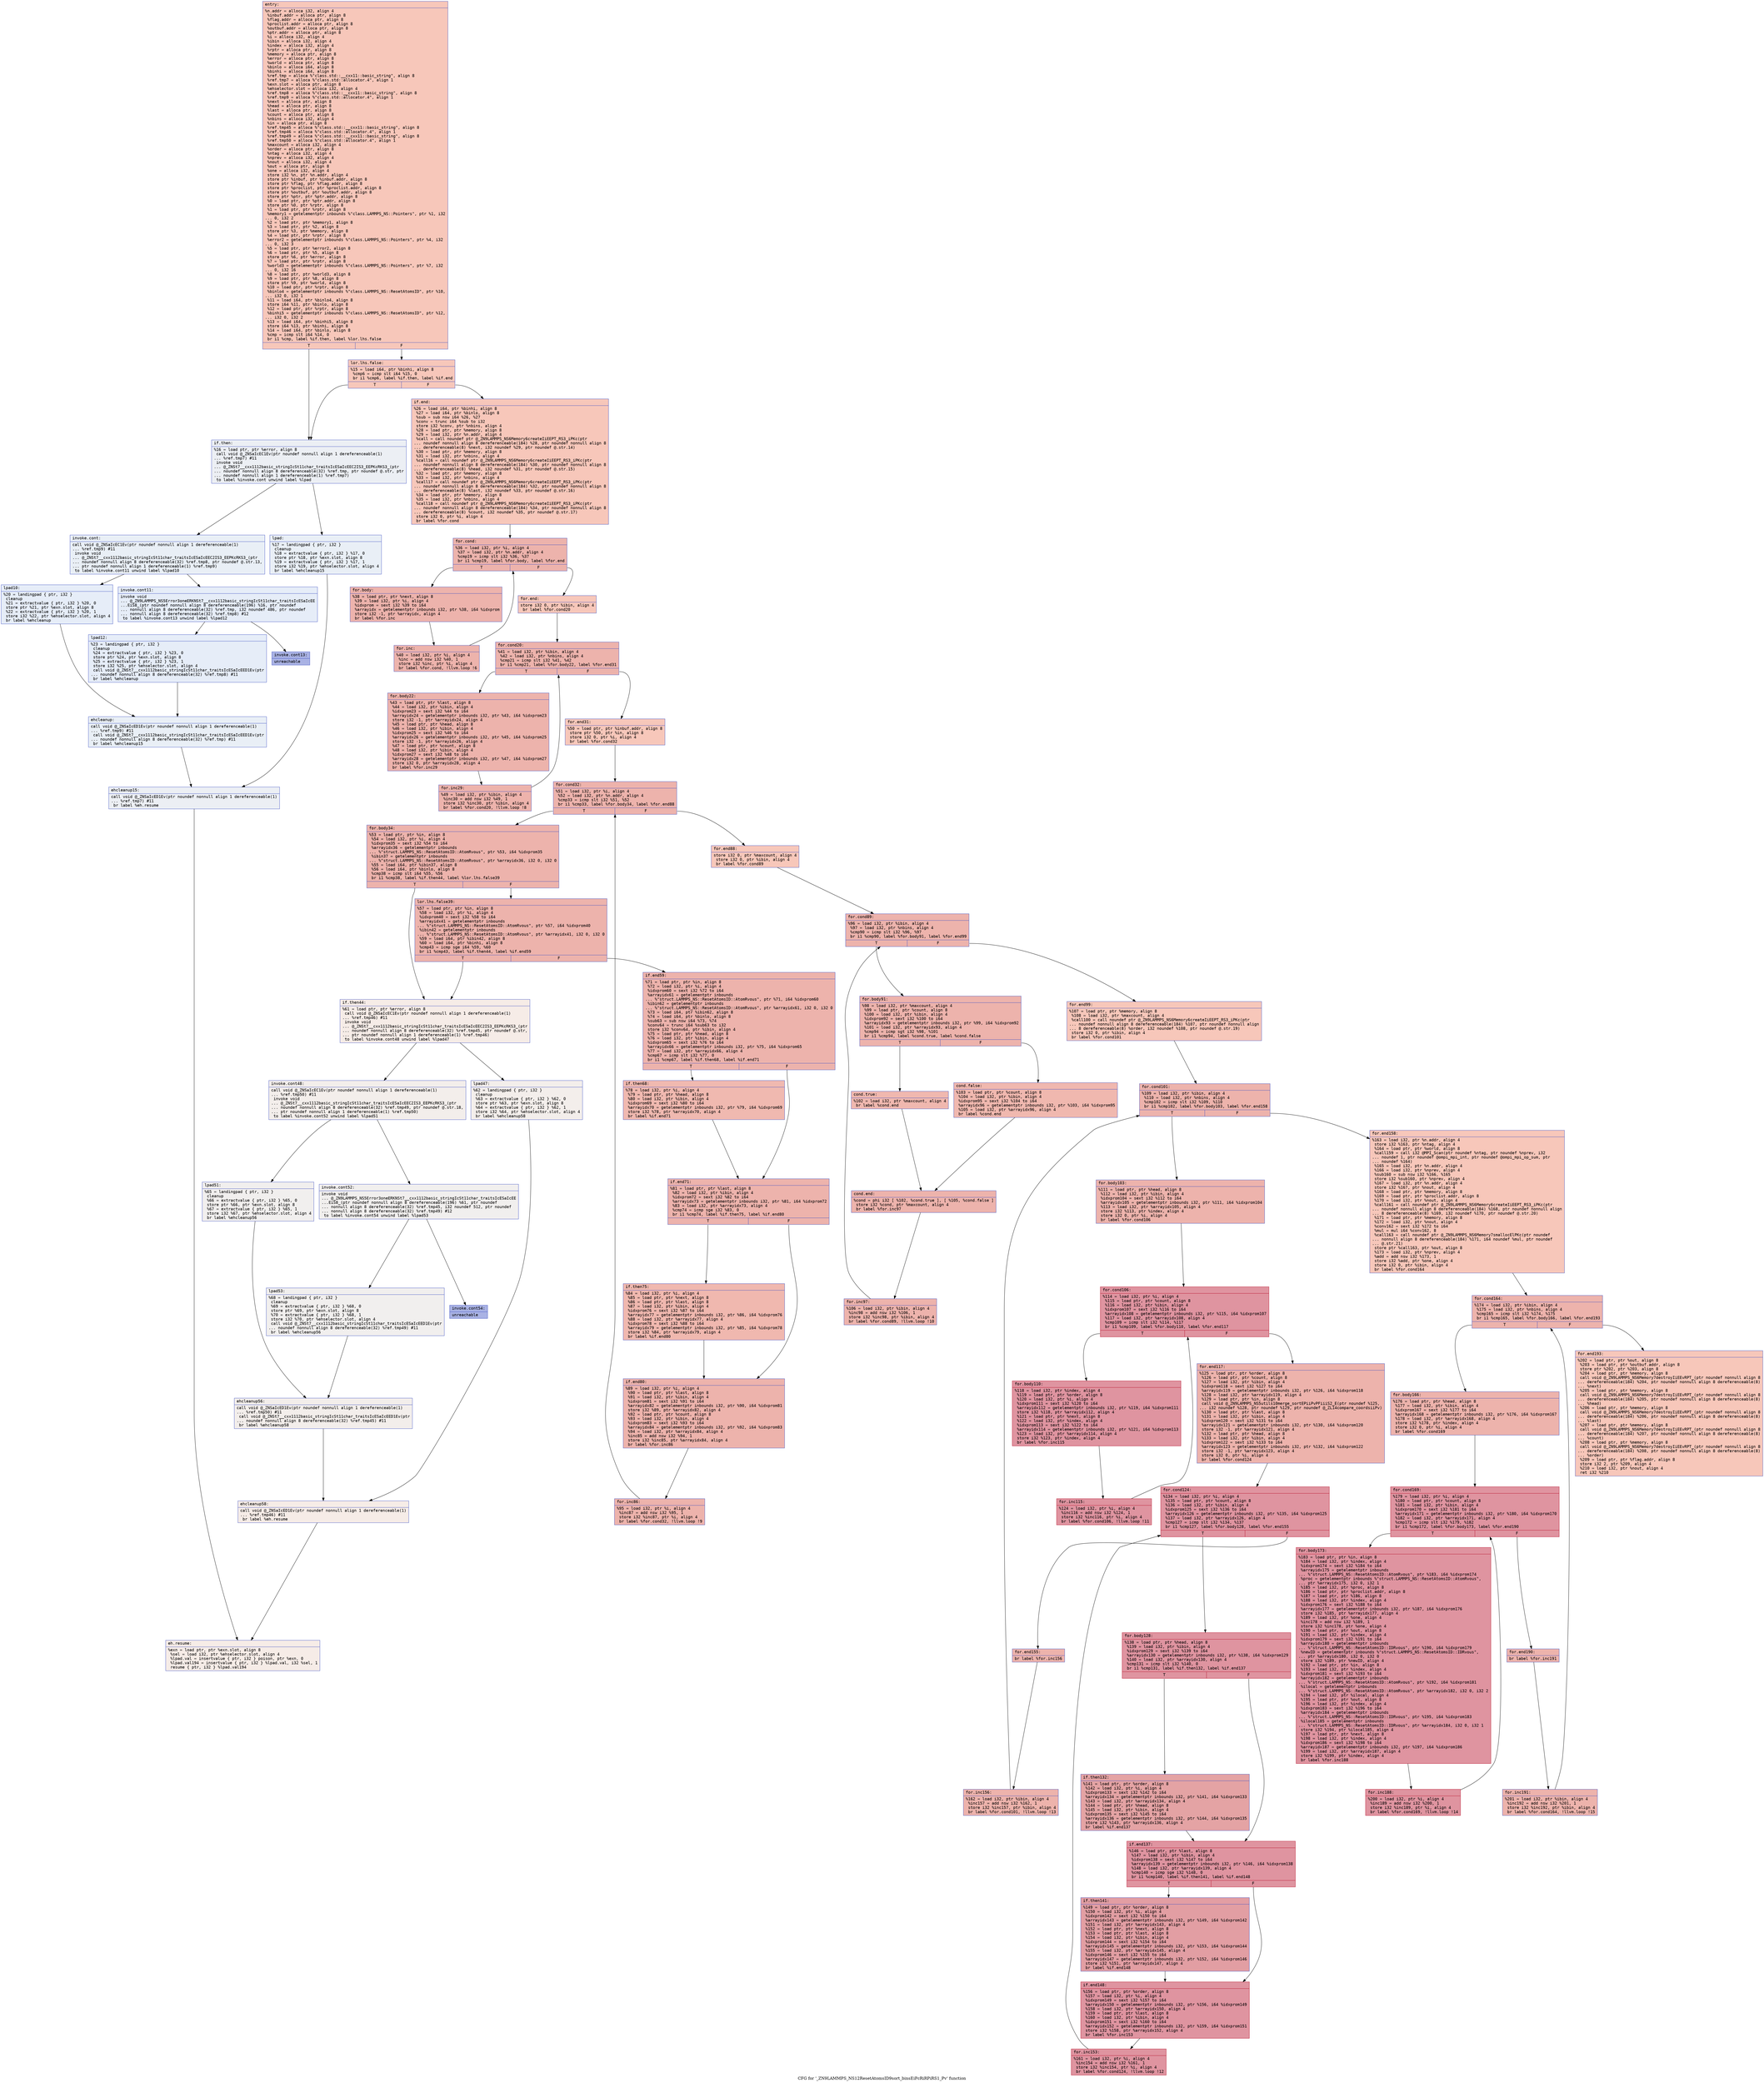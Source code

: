 digraph "CFG for '_ZN9LAMMPS_NS12ResetAtomsID9sort_binsEiPcRiRPiRS1_Pv' function" {
	label="CFG for '_ZN9LAMMPS_NS12ResetAtomsID9sort_binsEiPcRiRPiRS1_Pv' function";

	Node0x55bab6475a60 [shape=record,color="#3d50c3ff", style=filled, fillcolor="#ec7f6370" fontname="Courier",label="{entry:\l|  %n.addr = alloca i32, align 4\l  %inbuf.addr = alloca ptr, align 8\l  %flag.addr = alloca ptr, align 8\l  %proclist.addr = alloca ptr, align 8\l  %outbuf.addr = alloca ptr, align 8\l  %ptr.addr = alloca ptr, align 8\l  %i = alloca i32, align 4\l  %ibin = alloca i32, align 4\l  %index = alloca i32, align 4\l  %rptr = alloca ptr, align 8\l  %memory = alloca ptr, align 8\l  %error = alloca ptr, align 8\l  %world = alloca ptr, align 8\l  %binlo = alloca i64, align 8\l  %binhi = alloca i64, align 8\l  %ref.tmp = alloca %\"class.std::__cxx11::basic_string\", align 8\l  %ref.tmp7 = alloca %\"class.std::allocator.4\", align 1\l  %exn.slot = alloca ptr, align 8\l  %ehselector.slot = alloca i32, align 4\l  %ref.tmp8 = alloca %\"class.std::__cxx11::basic_string\", align 8\l  %ref.tmp9 = alloca %\"class.std::allocator.4\", align 1\l  %next = alloca ptr, align 8\l  %head = alloca ptr, align 8\l  %last = alloca ptr, align 8\l  %count = alloca ptr, align 8\l  %nbins = alloca i32, align 4\l  %in = alloca ptr, align 8\l  %ref.tmp45 = alloca %\"class.std::__cxx11::basic_string\", align 8\l  %ref.tmp46 = alloca %\"class.std::allocator.4\", align 1\l  %ref.tmp49 = alloca %\"class.std::__cxx11::basic_string\", align 8\l  %ref.tmp50 = alloca %\"class.std::allocator.4\", align 1\l  %maxcount = alloca i32, align 4\l  %order = alloca ptr, align 8\l  %ntag = alloca i32, align 4\l  %nprev = alloca i32, align 4\l  %nout = alloca i32, align 4\l  %out = alloca ptr, align 8\l  %one = alloca i32, align 4\l  store i32 %n, ptr %n.addr, align 4\l  store ptr %inbuf, ptr %inbuf.addr, align 8\l  store ptr %flag, ptr %flag.addr, align 8\l  store ptr %proclist, ptr %proclist.addr, align 8\l  store ptr %outbuf, ptr %outbuf.addr, align 8\l  store ptr %ptr, ptr %ptr.addr, align 8\l  %0 = load ptr, ptr %ptr.addr, align 8\l  store ptr %0, ptr %rptr, align 8\l  %1 = load ptr, ptr %rptr, align 8\l  %memory1 = getelementptr inbounds %\"class.LAMMPS_NS::Pointers\", ptr %1, i32\l... 0, i32 2\l  %2 = load ptr, ptr %memory1, align 8\l  %3 = load ptr, ptr %2, align 8\l  store ptr %3, ptr %memory, align 8\l  %4 = load ptr, ptr %rptr, align 8\l  %error2 = getelementptr inbounds %\"class.LAMMPS_NS::Pointers\", ptr %4, i32\l... 0, i32 3\l  %5 = load ptr, ptr %error2, align 8\l  %6 = load ptr, ptr %5, align 8\l  store ptr %6, ptr %error, align 8\l  %7 = load ptr, ptr %rptr, align 8\l  %world3 = getelementptr inbounds %\"class.LAMMPS_NS::Pointers\", ptr %7, i32\l... 0, i32 16\l  %8 = load ptr, ptr %world3, align 8\l  %9 = load ptr, ptr %8, align 8\l  store ptr %9, ptr %world, align 8\l  %10 = load ptr, ptr %rptr, align 8\l  %binlo4 = getelementptr inbounds %\"class.LAMMPS_NS::ResetAtomsID\", ptr %10,\l... i32 0, i32 1\l  %11 = load i64, ptr %binlo4, align 8\l  store i64 %11, ptr %binlo, align 8\l  %12 = load ptr, ptr %rptr, align 8\l  %binhi5 = getelementptr inbounds %\"class.LAMMPS_NS::ResetAtomsID\", ptr %12,\l... i32 0, i32 2\l  %13 = load i64, ptr %binhi5, align 8\l  store i64 %13, ptr %binhi, align 8\l  %14 = load i64, ptr %binlo, align 8\l  %cmp = icmp slt i64 %14, 0\l  br i1 %cmp, label %if.then, label %lor.lhs.false\l|{<s0>T|<s1>F}}"];
	Node0x55bab6475a60:s0 -> Node0x55bab6453680[tooltip="entry -> if.then\nProbability 0.00%" ];
	Node0x55bab6475a60:s1 -> Node0x55bab6479250[tooltip="entry -> lor.lhs.false\nProbability 100.00%" ];
	Node0x55bab6479250 [shape=record,color="#3d50c3ff", style=filled, fillcolor="#ec7f6370" fontname="Courier",label="{lor.lhs.false:\l|  %15 = load i64, ptr %binhi, align 8\l  %cmp6 = icmp slt i64 %15, 0\l  br i1 %cmp6, label %if.then, label %if.end\l|{<s0>T|<s1>F}}"];
	Node0x55bab6479250:s0 -> Node0x55bab6453680[tooltip="lor.lhs.false -> if.then\nProbability 0.00%" ];
	Node0x55bab6479250:s1 -> Node0x55bab6479480[tooltip="lor.lhs.false -> if.end\nProbability 100.00%" ];
	Node0x55bab6453680 [shape=record,color="#3d50c3ff", style=filled, fillcolor="#d4dbe670" fontname="Courier",label="{if.then:\l|  %16 = load ptr, ptr %error, align 8\l  call void @_ZNSaIcEC1Ev(ptr noundef nonnull align 1 dereferenceable(1)\l... %ref.tmp7) #11\l  invoke void\l... @_ZNSt7__cxx1112basic_stringIcSt11char_traitsIcESaIcEEC2IS3_EEPKcRKS3_(ptr\l... noundef nonnull align 8 dereferenceable(32) %ref.tmp, ptr noundef @.str, ptr\l... noundef nonnull align 1 dereferenceable(1) %ref.tmp7)\l          to label %invoke.cont unwind label %lpad\l}"];
	Node0x55bab6453680 -> Node0x55bab64797a0[tooltip="if.then -> invoke.cont\nProbability 50.00%" ];
	Node0x55bab6453680 -> Node0x55bab6479820[tooltip="if.then -> lpad\nProbability 50.00%" ];
	Node0x55bab64797a0 [shape=record,color="#3d50c3ff", style=filled, fillcolor="#cedaeb70" fontname="Courier",label="{invoke.cont:\l|  call void @_ZNSaIcEC1Ev(ptr noundef nonnull align 1 dereferenceable(1)\l... %ref.tmp9) #11\l  invoke void\l... @_ZNSt7__cxx1112basic_stringIcSt11char_traitsIcESaIcEEC2IS3_EEPKcRKS3_(ptr\l... noundef nonnull align 8 dereferenceable(32) %ref.tmp8, ptr noundef @.str.13,\l... ptr noundef nonnull align 1 dereferenceable(1) %ref.tmp9)\l          to label %invoke.cont11 unwind label %lpad10\l}"];
	Node0x55bab64797a0 -> Node0x55bab6479b40[tooltip="invoke.cont -> invoke.cont11\nProbability 50.00%" ];
	Node0x55bab64797a0 -> Node0x55bab6479b90[tooltip="invoke.cont -> lpad10\nProbability 50.00%" ];
	Node0x55bab6479b40 [shape=record,color="#3d50c3ff", style=filled, fillcolor="#c7d7f070" fontname="Courier",label="{invoke.cont11:\l|  invoke void\l... @_ZN9LAMMPS_NS5Error3oneERKNSt7__cxx1112basic_stringIcSt11char_traitsIcESaIcEE\l...EiS8_(ptr noundef nonnull align 8 dereferenceable(196) %16, ptr noundef\l... nonnull align 8 dereferenceable(32) %ref.tmp, i32 noundef 486, ptr noundef\l... nonnull align 8 dereferenceable(32) %ref.tmp8) #12\l          to label %invoke.cont13 unwind label %lpad12\l}"];
	Node0x55bab6479b40 -> Node0x55bab6479af0[tooltip="invoke.cont11 -> invoke.cont13\nProbability 0.00%" ];
	Node0x55bab6479b40 -> Node0x55bab6479df0[tooltip="invoke.cont11 -> lpad12\nProbability 100.00%" ];
	Node0x55bab6479af0 [shape=record,color="#3d50c3ff", style=filled, fillcolor="#3d50c370" fontname="Courier",label="{invoke.cont13:\l|  unreachable\l}"];
	Node0x55bab6479820 [shape=record,color="#3d50c3ff", style=filled, fillcolor="#cedaeb70" fontname="Courier",label="{lpad:\l|  %17 = landingpad \{ ptr, i32 \}\l          cleanup\l  %18 = extractvalue \{ ptr, i32 \} %17, 0\l  store ptr %18, ptr %exn.slot, align 8\l  %19 = extractvalue \{ ptr, i32 \} %17, 1\l  store i32 %19, ptr %ehselector.slot, align 4\l  br label %ehcleanup15\l}"];
	Node0x55bab6479820 -> Node0x55bab647a3d0[tooltip="lpad -> ehcleanup15\nProbability 100.00%" ];
	Node0x55bab6479b90 [shape=record,color="#3d50c3ff", style=filled, fillcolor="#c7d7f070" fontname="Courier",label="{lpad10:\l|  %20 = landingpad \{ ptr, i32 \}\l          cleanup\l  %21 = extractvalue \{ ptr, i32 \} %20, 0\l  store ptr %21, ptr %exn.slot, align 8\l  %22 = extractvalue \{ ptr, i32 \} %20, 1\l  store i32 %22, ptr %ehselector.slot, align 4\l  br label %ehcleanup\l}"];
	Node0x55bab6479b90 -> Node0x55bab647a720[tooltip="lpad10 -> ehcleanup\nProbability 100.00%" ];
	Node0x55bab6479df0 [shape=record,color="#3d50c3ff", style=filled, fillcolor="#c7d7f070" fontname="Courier",label="{lpad12:\l|  %23 = landingpad \{ ptr, i32 \}\l          cleanup\l  %24 = extractvalue \{ ptr, i32 \} %23, 0\l  store ptr %24, ptr %exn.slot, align 8\l  %25 = extractvalue \{ ptr, i32 \} %23, 1\l  store i32 %25, ptr %ehselector.slot, align 4\l  call void @_ZNSt7__cxx1112basic_stringIcSt11char_traitsIcESaIcEED1Ev(ptr\l... noundef nonnull align 8 dereferenceable(32) %ref.tmp8) #11\l  br label %ehcleanup\l}"];
	Node0x55bab6479df0 -> Node0x55bab647a720[tooltip="lpad12 -> ehcleanup\nProbability 100.00%" ];
	Node0x55bab647a720 [shape=record,color="#3d50c3ff", style=filled, fillcolor="#cedaeb70" fontname="Courier",label="{ehcleanup:\l|  call void @_ZNSaIcED1Ev(ptr noundef nonnull align 1 dereferenceable(1)\l... %ref.tmp9) #11\l  call void @_ZNSt7__cxx1112basic_stringIcSt11char_traitsIcESaIcEED1Ev(ptr\l... noundef nonnull align 8 dereferenceable(32) %ref.tmp) #11\l  br label %ehcleanup15\l}"];
	Node0x55bab647a720 -> Node0x55bab647a3d0[tooltip="ehcleanup -> ehcleanup15\nProbability 100.00%" ];
	Node0x55bab647a3d0 [shape=record,color="#3d50c3ff", style=filled, fillcolor="#d4dbe670" fontname="Courier",label="{ehcleanup15:\l|  call void @_ZNSaIcED1Ev(ptr noundef nonnull align 1 dereferenceable(1)\l... %ref.tmp7) #11\l  br label %eh.resume\l}"];
	Node0x55bab647a3d0 -> Node0x55bab647afd0[tooltip="ehcleanup15 -> eh.resume\nProbability 100.00%" ];
	Node0x55bab6479480 [shape=record,color="#3d50c3ff", style=filled, fillcolor="#ec7f6370" fontname="Courier",label="{if.end:\l|  %26 = load i64, ptr %binhi, align 8\l  %27 = load i64, ptr %binlo, align 8\l  %sub = sub nsw i64 %26, %27\l  %conv = trunc i64 %sub to i32\l  store i32 %conv, ptr %nbins, align 4\l  %28 = load ptr, ptr %memory, align 8\l  %29 = load i32, ptr %n.addr, align 4\l  %call = call noundef ptr @_ZN9LAMMPS_NS6Memory6createIiEEPT_RS3_iPKc(ptr\l... noundef nonnull align 8 dereferenceable(184) %28, ptr noundef nonnull align 8\l... dereferenceable(8) %next, i32 noundef %29, ptr noundef @.str.14)\l  %30 = load ptr, ptr %memory, align 8\l  %31 = load i32, ptr %nbins, align 4\l  %call16 = call noundef ptr @_ZN9LAMMPS_NS6Memory6createIiEEPT_RS3_iPKc(ptr\l... noundef nonnull align 8 dereferenceable(184) %30, ptr noundef nonnull align 8\l... dereferenceable(8) %head, i32 noundef %31, ptr noundef @.str.15)\l  %32 = load ptr, ptr %memory, align 8\l  %33 = load i32, ptr %nbins, align 4\l  %call17 = call noundef ptr @_ZN9LAMMPS_NS6Memory6createIiEEPT_RS3_iPKc(ptr\l... noundef nonnull align 8 dereferenceable(184) %32, ptr noundef nonnull align 8\l... dereferenceable(8) %last, i32 noundef %33, ptr noundef @.str.16)\l  %34 = load ptr, ptr %memory, align 8\l  %35 = load i32, ptr %nbins, align 4\l  %call18 = call noundef ptr @_ZN9LAMMPS_NS6Memory6createIiEEPT_RS3_iPKc(ptr\l... noundef nonnull align 8 dereferenceable(184) %34, ptr noundef nonnull align 8\l... dereferenceable(8) %count, i32 noundef %35, ptr noundef @.str.17)\l  store i32 0, ptr %i, align 4\l  br label %for.cond\l}"];
	Node0x55bab6479480 -> Node0x55bab647be00[tooltip="if.end -> for.cond\nProbability 100.00%" ];
	Node0x55bab647be00 [shape=record,color="#3d50c3ff", style=filled, fillcolor="#d6524470" fontname="Courier",label="{for.cond:\l|  %36 = load i32, ptr %i, align 4\l  %37 = load i32, ptr %n.addr, align 4\l  %cmp19 = icmp slt i32 %36, %37\l  br i1 %cmp19, label %for.body, label %for.end\l|{<s0>T|<s1>F}}"];
	Node0x55bab647be00:s0 -> Node0x55bab647c050[tooltip="for.cond -> for.body\nProbability 96.88%" ];
	Node0x55bab647be00:s1 -> Node0x55bab647c0d0[tooltip="for.cond -> for.end\nProbability 3.12%" ];
	Node0x55bab647c050 [shape=record,color="#3d50c3ff", style=filled, fillcolor="#d6524470" fontname="Courier",label="{for.body:\l|  %38 = load ptr, ptr %next, align 8\l  %39 = load i32, ptr %i, align 4\l  %idxprom = sext i32 %39 to i64\l  %arrayidx = getelementptr inbounds i32, ptr %38, i64 %idxprom\l  store i32 -1, ptr %arrayidx, align 4\l  br label %for.inc\l}"];
	Node0x55bab647c050 -> Node0x55bab647c520[tooltip="for.body -> for.inc\nProbability 100.00%" ];
	Node0x55bab647c520 [shape=record,color="#3d50c3ff", style=filled, fillcolor="#d6524470" fontname="Courier",label="{for.inc:\l|  %40 = load i32, ptr %i, align 4\l  %inc = add nsw i32 %40, 1\l  store i32 %inc, ptr %i, align 4\l  br label %for.cond, !llvm.loop !6\l}"];
	Node0x55bab647c520 -> Node0x55bab647be00[tooltip="for.inc -> for.cond\nProbability 100.00%" ];
	Node0x55bab647c0d0 [shape=record,color="#3d50c3ff", style=filled, fillcolor="#ec7f6370" fontname="Courier",label="{for.end:\l|  store i32 0, ptr %ibin, align 4\l  br label %for.cond20\l}"];
	Node0x55bab647c0d0 -> Node0x55bab647c9b0[tooltip="for.end -> for.cond20\nProbability 100.00%" ];
	Node0x55bab647c9b0 [shape=record,color="#3d50c3ff", style=filled, fillcolor="#d6524470" fontname="Courier",label="{for.cond20:\l|  %41 = load i32, ptr %ibin, align 4\l  %42 = load i32, ptr %nbins, align 4\l  %cmp21 = icmp slt i32 %41, %42\l  br i1 %cmp21, label %for.body22, label %for.end31\l|{<s0>T|<s1>F}}"];
	Node0x55bab647c9b0:s0 -> Node0x55bab647cc50[tooltip="for.cond20 -> for.body22\nProbability 96.88%" ];
	Node0x55bab647c9b0:s1 -> Node0x55bab647ccd0[tooltip="for.cond20 -> for.end31\nProbability 3.12%" ];
	Node0x55bab647cc50 [shape=record,color="#3d50c3ff", style=filled, fillcolor="#d6524470" fontname="Courier",label="{for.body22:\l|  %43 = load ptr, ptr %last, align 8\l  %44 = load i32, ptr %ibin, align 4\l  %idxprom23 = sext i32 %44 to i64\l  %arrayidx24 = getelementptr inbounds i32, ptr %43, i64 %idxprom23\l  store i32 -1, ptr %arrayidx24, align 4\l  %45 = load ptr, ptr %head, align 8\l  %46 = load i32, ptr %ibin, align 4\l  %idxprom25 = sext i32 %46 to i64\l  %arrayidx26 = getelementptr inbounds i32, ptr %45, i64 %idxprom25\l  store i32 -1, ptr %arrayidx26, align 4\l  %47 = load ptr, ptr %count, align 8\l  %48 = load i32, ptr %ibin, align 4\l  %idxprom27 = sext i32 %48 to i64\l  %arrayidx28 = getelementptr inbounds i32, ptr %47, i64 %idxprom27\l  store i32 0, ptr %arrayidx28, align 4\l  br label %for.inc29\l}"];
	Node0x55bab647cc50 -> Node0x55bab647df40[tooltip="for.body22 -> for.inc29\nProbability 100.00%" ];
	Node0x55bab647df40 [shape=record,color="#3d50c3ff", style=filled, fillcolor="#d6524470" fontname="Courier",label="{for.inc29:\l|  %49 = load i32, ptr %ibin, align 4\l  %inc30 = add nsw i32 %49, 1\l  store i32 %inc30, ptr %ibin, align 4\l  br label %for.cond20, !llvm.loop !8\l}"];
	Node0x55bab647df40 -> Node0x55bab647c9b0[tooltip="for.inc29 -> for.cond20\nProbability 100.00%" ];
	Node0x55bab647ccd0 [shape=record,color="#3d50c3ff", style=filled, fillcolor="#ec7f6370" fontname="Courier",label="{for.end31:\l|  %50 = load ptr, ptr %inbuf.addr, align 8\l  store ptr %50, ptr %in, align 8\l  store i32 0, ptr %i, align 4\l  br label %for.cond32\l}"];
	Node0x55bab647ccd0 -> Node0x55bab647e580[tooltip="for.end31 -> for.cond32\nProbability 100.00%" ];
	Node0x55bab647e580 [shape=record,color="#3d50c3ff", style=filled, fillcolor="#d6524470" fontname="Courier",label="{for.cond32:\l|  %51 = load i32, ptr %i, align 4\l  %52 = load i32, ptr %n.addr, align 4\l  %cmp33 = icmp slt i32 %51, %52\l  br i1 %cmp33, label %for.body34, label %for.end88\l|{<s0>T|<s1>F}}"];
	Node0x55bab647e580:s0 -> Node0x55bab647e820[tooltip="for.cond32 -> for.body34\nProbability 96.88%" ];
	Node0x55bab647e580:s1 -> Node0x55bab647e8a0[tooltip="for.cond32 -> for.end88\nProbability 3.12%" ];
	Node0x55bab647e820 [shape=record,color="#3d50c3ff", style=filled, fillcolor="#d6524470" fontname="Courier",label="{for.body34:\l|  %53 = load ptr, ptr %in, align 8\l  %54 = load i32, ptr %i, align 4\l  %idxprom35 = sext i32 %54 to i64\l  %arrayidx36 = getelementptr inbounds\l... %\"struct.LAMMPS_NS::ResetAtomsID::AtomRvous\", ptr %53, i64 %idxprom35\l  %ibin37 = getelementptr inbounds\l... %\"struct.LAMMPS_NS::ResetAtomsID::AtomRvous\", ptr %arrayidx36, i32 0, i32 0\l  %55 = load i64, ptr %ibin37, align 8\l  %56 = load i64, ptr %binlo, align 8\l  %cmp38 = icmp slt i64 %55, %56\l  br i1 %cmp38, label %if.then44, label %lor.lhs.false39\l|{<s0>T|<s1>F}}"];
	Node0x55bab647e820:s0 -> Node0x55bab6478cc0[tooltip="for.body34 -> if.then44\nProbability 0.00%" ];
	Node0x55bab647e820:s1 -> Node0x55bab6478d40[tooltip="for.body34 -> lor.lhs.false39\nProbability 100.00%" ];
	Node0x55bab6478d40 [shape=record,color="#3d50c3ff", style=filled, fillcolor="#d6524470" fontname="Courier",label="{lor.lhs.false39:\l|  %57 = load ptr, ptr %in, align 8\l  %58 = load i32, ptr %i, align 4\l  %idxprom40 = sext i32 %58 to i64\l  %arrayidx41 = getelementptr inbounds\l... %\"struct.LAMMPS_NS::ResetAtomsID::AtomRvous\", ptr %57, i64 %idxprom40\l  %ibin42 = getelementptr inbounds\l... %\"struct.LAMMPS_NS::ResetAtomsID::AtomRvous\", ptr %arrayidx41, i32 0, i32 0\l  %59 = load i64, ptr %ibin42, align 8\l  %60 = load i64, ptr %binhi, align 8\l  %cmp43 = icmp sge i64 %59, %60\l  br i1 %cmp43, label %if.then44, label %if.end59\l|{<s0>T|<s1>F}}"];
	Node0x55bab6478d40:s0 -> Node0x55bab6478cc0[tooltip="lor.lhs.false39 -> if.then44\nProbability 0.00%" ];
	Node0x55bab6478d40:s1 -> Node0x55bab643a620[tooltip="lor.lhs.false39 -> if.end59\nProbability 100.00%" ];
	Node0x55bab6478cc0 [shape=record,color="#3d50c3ff", style=filled, fillcolor="#ead5c970" fontname="Courier",label="{if.then44:\l|  %61 = load ptr, ptr %error, align 8\l  call void @_ZNSaIcEC1Ev(ptr noundef nonnull align 1 dereferenceable(1)\l... %ref.tmp46) #11\l  invoke void\l... @_ZNSt7__cxx1112basic_stringIcSt11char_traitsIcESaIcEEC2IS3_EEPKcRKS3_(ptr\l... noundef nonnull align 8 dereferenceable(32) %ref.tmp45, ptr noundef @.str,\l... ptr noundef nonnull align 1 dereferenceable(1) %ref.tmp46)\l          to label %invoke.cont48 unwind label %lpad47\l}"];
	Node0x55bab6478cc0 -> Node0x55bab643a950[tooltip="if.then44 -> invoke.cont48\nProbability 50.00%" ];
	Node0x55bab6478cc0 -> Node0x55bab643a9d0[tooltip="if.then44 -> lpad47\nProbability 50.00%" ];
	Node0x55bab643a950 [shape=record,color="#3d50c3ff", style=filled, fillcolor="#e5d8d170" fontname="Courier",label="{invoke.cont48:\l|  call void @_ZNSaIcEC1Ev(ptr noundef nonnull align 1 dereferenceable(1)\l... %ref.tmp50) #11\l  invoke void\l... @_ZNSt7__cxx1112basic_stringIcSt11char_traitsIcESaIcEEC2IS3_EEPKcRKS3_(ptr\l... noundef nonnull align 8 dereferenceable(32) %ref.tmp49, ptr noundef @.str.18,\l... ptr noundef nonnull align 1 dereferenceable(1) %ref.tmp50)\l          to label %invoke.cont52 unwind label %lpad51\l}"];
	Node0x55bab643a950 -> Node0x55bab643ad50[tooltip="invoke.cont48 -> invoke.cont52\nProbability 50.00%" ];
	Node0x55bab643a950 -> Node0x55bab643ada0[tooltip="invoke.cont48 -> lpad51\nProbability 50.00%" ];
	Node0x55bab643ad50 [shape=record,color="#3d50c3ff", style=filled, fillcolor="#e0dbd870" fontname="Courier",label="{invoke.cont52:\l|  invoke void\l... @_ZN9LAMMPS_NS5Error3oneERKNSt7__cxx1112basic_stringIcSt11char_traitsIcESaIcEE\l...EiS8_(ptr noundef nonnull align 8 dereferenceable(196) %61, ptr noundef\l... nonnull align 8 dereferenceable(32) %ref.tmp45, i32 noundef 512, ptr noundef\l... nonnull align 8 dereferenceable(32) %ref.tmp49) #12\l          to label %invoke.cont54 unwind label %lpad53\l}"];
	Node0x55bab643ad50 -> Node0x55bab643ad00[tooltip="invoke.cont52 -> invoke.cont54\nProbability 0.00%" ];
	Node0x55bab643ad50 -> Node0x55bab643b0c0[tooltip="invoke.cont52 -> lpad53\nProbability 100.00%" ];
	Node0x55bab643ad00 [shape=record,color="#3d50c3ff", style=filled, fillcolor="#3d50c370" fontname="Courier",label="{invoke.cont54:\l|  unreachable\l}"];
	Node0x55bab643a9d0 [shape=record,color="#3d50c3ff", style=filled, fillcolor="#e5d8d170" fontname="Courier",label="{lpad47:\l|  %62 = landingpad \{ ptr, i32 \}\l          cleanup\l  %63 = extractvalue \{ ptr, i32 \} %62, 0\l  store ptr %63, ptr %exn.slot, align 8\l  %64 = extractvalue \{ ptr, i32 \} %62, 1\l  store i32 %64, ptr %ehselector.slot, align 4\l  br label %ehcleanup58\l}"];
	Node0x55bab643a9d0 -> Node0x55bab643b680[tooltip="lpad47 -> ehcleanup58\nProbability 100.00%" ];
	Node0x55bab643ada0 [shape=record,color="#3d50c3ff", style=filled, fillcolor="#e0dbd870" fontname="Courier",label="{lpad51:\l|  %65 = landingpad \{ ptr, i32 \}\l          cleanup\l  %66 = extractvalue \{ ptr, i32 \} %65, 0\l  store ptr %66, ptr %exn.slot, align 8\l  %67 = extractvalue \{ ptr, i32 \} %65, 1\l  store i32 %67, ptr %ehselector.slot, align 4\l  br label %ehcleanup56\l}"];
	Node0x55bab643ada0 -> Node0x55bab643b9d0[tooltip="lpad51 -> ehcleanup56\nProbability 100.00%" ];
	Node0x55bab643b0c0 [shape=record,color="#3d50c3ff", style=filled, fillcolor="#e0dbd870" fontname="Courier",label="{lpad53:\l|  %68 = landingpad \{ ptr, i32 \}\l          cleanup\l  %69 = extractvalue \{ ptr, i32 \} %68, 0\l  store ptr %69, ptr %exn.slot, align 8\l  %70 = extractvalue \{ ptr, i32 \} %68, 1\l  store i32 %70, ptr %ehselector.slot, align 4\l  call void @_ZNSt7__cxx1112basic_stringIcSt11char_traitsIcESaIcEED1Ev(ptr\l... noundef nonnull align 8 dereferenceable(32) %ref.tmp49) #11\l  br label %ehcleanup56\l}"];
	Node0x55bab643b0c0 -> Node0x55bab643b9d0[tooltip="lpad53 -> ehcleanup56\nProbability 100.00%" ];
	Node0x55bab643b9d0 [shape=record,color="#3d50c3ff", style=filled, fillcolor="#e5d8d170" fontname="Courier",label="{ehcleanup56:\l|  call void @_ZNSaIcED1Ev(ptr noundef nonnull align 1 dereferenceable(1)\l... %ref.tmp50) #11\l  call void @_ZNSt7__cxx1112basic_stringIcSt11char_traitsIcESaIcEED1Ev(ptr\l... noundef nonnull align 8 dereferenceable(32) %ref.tmp45) #11\l  br label %ehcleanup58\l}"];
	Node0x55bab643b9d0 -> Node0x55bab643b680[tooltip="ehcleanup56 -> ehcleanup58\nProbability 100.00%" ];
	Node0x55bab643b680 [shape=record,color="#3d50c3ff", style=filled, fillcolor="#ead5c970" fontname="Courier",label="{ehcleanup58:\l|  call void @_ZNSaIcED1Ev(ptr noundef nonnull align 1 dereferenceable(1)\l... %ref.tmp46) #11\l  br label %eh.resume\l}"];
	Node0x55bab643b680 -> Node0x55bab647afd0[tooltip="ehcleanup58 -> eh.resume\nProbability 100.00%" ];
	Node0x55bab643a620 [shape=record,color="#3d50c3ff", style=filled, fillcolor="#d6524470" fontname="Courier",label="{if.end59:\l|  %71 = load ptr, ptr %in, align 8\l  %72 = load i32, ptr %i, align 4\l  %idxprom60 = sext i32 %72 to i64\l  %arrayidx61 = getelementptr inbounds\l... %\"struct.LAMMPS_NS::ResetAtomsID::AtomRvous\", ptr %71, i64 %idxprom60\l  %ibin62 = getelementptr inbounds\l... %\"struct.LAMMPS_NS::ResetAtomsID::AtomRvous\", ptr %arrayidx61, i32 0, i32 0\l  %73 = load i64, ptr %ibin62, align 8\l  %74 = load i64, ptr %binlo, align 8\l  %sub63 = sub nsw i64 %73, %74\l  %conv64 = trunc i64 %sub63 to i32\l  store i32 %conv64, ptr %ibin, align 4\l  %75 = load ptr, ptr %head, align 8\l  %76 = load i32, ptr %ibin, align 4\l  %idxprom65 = sext i32 %76 to i64\l  %arrayidx66 = getelementptr inbounds i32, ptr %75, i64 %idxprom65\l  %77 = load i32, ptr %arrayidx66, align 4\l  %cmp67 = icmp slt i32 %77, 0\l  br i1 %cmp67, label %if.then68, label %if.end71\l|{<s0>T|<s1>F}}"];
	Node0x55bab643a620:s0 -> Node0x55bab643cc70[tooltip="if.end59 -> if.then68\nProbability 37.50%" ];
	Node0x55bab643a620:s1 -> Node0x55bab643ccf0[tooltip="if.end59 -> if.end71\nProbability 62.50%" ];
	Node0x55bab643cc70 [shape=record,color="#3d50c3ff", style=filled, fillcolor="#de614d70" fontname="Courier",label="{if.then68:\l|  %78 = load i32, ptr %i, align 4\l  %79 = load ptr, ptr %head, align 8\l  %80 = load i32, ptr %ibin, align 4\l  %idxprom69 = sext i32 %80 to i64\l  %arrayidx70 = getelementptr inbounds i32, ptr %79, i64 %idxprom69\l  store i32 %78, ptr %arrayidx70, align 4\l  br label %if.end71\l}"];
	Node0x55bab643cc70 -> Node0x55bab643ccf0[tooltip="if.then68 -> if.end71\nProbability 100.00%" ];
	Node0x55bab643ccf0 [shape=record,color="#3d50c3ff", style=filled, fillcolor="#d6524470" fontname="Courier",label="{if.end71:\l|  %81 = load ptr, ptr %last, align 8\l  %82 = load i32, ptr %ibin, align 4\l  %idxprom72 = sext i32 %82 to i64\l  %arrayidx73 = getelementptr inbounds i32, ptr %81, i64 %idxprom72\l  %83 = load i32, ptr %arrayidx73, align 4\l  %cmp74 = icmp sge i32 %83, 0\l  br i1 %cmp74, label %if.then75, label %if.end80\l|{<s0>T|<s1>F}}"];
	Node0x55bab643ccf0:s0 -> Node0x55bab643d5c0[tooltip="if.end71 -> if.then75\nProbability 50.00%" ];
	Node0x55bab643ccf0:s1 -> Node0x55bab643d640[tooltip="if.end71 -> if.end80\nProbability 50.00%" ];
	Node0x55bab643d5c0 [shape=record,color="#3d50c3ff", style=filled, fillcolor="#dc5d4a70" fontname="Courier",label="{if.then75:\l|  %84 = load i32, ptr %i, align 4\l  %85 = load ptr, ptr %next, align 8\l  %86 = load ptr, ptr %last, align 8\l  %87 = load i32, ptr %ibin, align 4\l  %idxprom76 = sext i32 %87 to i64\l  %arrayidx77 = getelementptr inbounds i32, ptr %86, i64 %idxprom76\l  %88 = load i32, ptr %arrayidx77, align 4\l  %idxprom78 = sext i32 %88 to i64\l  %arrayidx79 = getelementptr inbounds i32, ptr %85, i64 %idxprom78\l  store i32 %84, ptr %arrayidx79, align 4\l  br label %if.end80\l}"];
	Node0x55bab643d5c0 -> Node0x55bab643d640[tooltip="if.then75 -> if.end80\nProbability 100.00%" ];
	Node0x55bab643d640 [shape=record,color="#3d50c3ff", style=filled, fillcolor="#d6524470" fontname="Courier",label="{if.end80:\l|  %89 = load i32, ptr %i, align 4\l  %90 = load ptr, ptr %last, align 8\l  %91 = load i32, ptr %ibin, align 4\l  %idxprom81 = sext i32 %91 to i64\l  %arrayidx82 = getelementptr inbounds i32, ptr %90, i64 %idxprom81\l  store i32 %89, ptr %arrayidx82, align 4\l  %92 = load ptr, ptr %count, align 8\l  %93 = load i32, ptr %ibin, align 4\l  %idxprom83 = sext i32 %93 to i64\l  %arrayidx84 = getelementptr inbounds i32, ptr %92, i64 %idxprom83\l  %94 = load i32, ptr %arrayidx84, align 4\l  %inc85 = add nsw i32 %94, 1\l  store i32 %inc85, ptr %arrayidx84, align 4\l  br label %for.inc86\l}"];
	Node0x55bab643d640 -> Node0x55bab643e5b0[tooltip="if.end80 -> for.inc86\nProbability 100.00%" ];
	Node0x55bab643e5b0 [shape=record,color="#3d50c3ff", style=filled, fillcolor="#d6524470" fontname="Courier",label="{for.inc86:\l|  %95 = load i32, ptr %i, align 4\l  %inc87 = add nsw i32 %95, 1\l  store i32 %inc87, ptr %i, align 4\l  br label %for.cond32, !llvm.loop !9\l}"];
	Node0x55bab643e5b0 -> Node0x55bab647e580[tooltip="for.inc86 -> for.cond32\nProbability 100.00%" ];
	Node0x55bab647e8a0 [shape=record,color="#3d50c3ff", style=filled, fillcolor="#ec7f6370" fontname="Courier",label="{for.end88:\l|  store i32 0, ptr %maxcount, align 4\l  store i32 0, ptr %ibin, align 4\l  br label %for.cond89\l}"];
	Node0x55bab647e8a0 -> Node0x55bab647d8f0[tooltip="for.end88 -> for.cond89\nProbability 100.00%" ];
	Node0x55bab647d8f0 [shape=record,color="#3d50c3ff", style=filled, fillcolor="#d6524470" fontname="Courier",label="{for.cond89:\l|  %96 = load i32, ptr %ibin, align 4\l  %97 = load i32, ptr %nbins, align 4\l  %cmp90 = icmp slt i32 %96, %97\l  br i1 %cmp90, label %for.body91, label %for.end99\l|{<s0>T|<s1>F}}"];
	Node0x55bab647d8f0:s0 -> Node0x55bab647db90[tooltip="for.cond89 -> for.body91\nProbability 96.88%" ];
	Node0x55bab647d8f0:s1 -> Node0x55bab647dc10[tooltip="for.cond89 -> for.end99\nProbability 3.12%" ];
	Node0x55bab647db90 [shape=record,color="#3d50c3ff", style=filled, fillcolor="#d6524470" fontname="Courier",label="{for.body91:\l|  %98 = load i32, ptr %maxcount, align 4\l  %99 = load ptr, ptr %count, align 8\l  %100 = load i32, ptr %ibin, align 4\l  %idxprom92 = sext i32 %100 to i64\l  %arrayidx93 = getelementptr inbounds i32, ptr %99, i64 %idxprom92\l  %101 = load i32, ptr %arrayidx93, align 4\l  %cmp94 = icmp sgt i32 %98, %101\l  br i1 %cmp94, label %cond.true, label %cond.false\l|{<s0>T|<s1>F}}"];
	Node0x55bab647db90:s0 -> Node0x55bab643fbe0[tooltip="for.body91 -> cond.true\nProbability 50.00%" ];
	Node0x55bab647db90:s1 -> Node0x55bab643fc60[tooltip="for.body91 -> cond.false\nProbability 50.00%" ];
	Node0x55bab643fbe0 [shape=record,color="#3d50c3ff", style=filled, fillcolor="#dc5d4a70" fontname="Courier",label="{cond.true:\l|  %102 = load i32, ptr %maxcount, align 4\l  br label %cond.end\l}"];
	Node0x55bab643fbe0 -> Node0x55bab643fe10[tooltip="cond.true -> cond.end\nProbability 100.00%" ];
	Node0x55bab643fc60 [shape=record,color="#3d50c3ff", style=filled, fillcolor="#dc5d4a70" fontname="Courier",label="{cond.false:\l|  %103 = load ptr, ptr %count, align 8\l  %104 = load i32, ptr %ibin, align 4\l  %idxprom95 = sext i32 %104 to i64\l  %arrayidx96 = getelementptr inbounds i32, ptr %103, i64 %idxprom95\l  %105 = load i32, ptr %arrayidx96, align 4\l  br label %cond.end\l}"];
	Node0x55bab643fc60 -> Node0x55bab643fe10[tooltip="cond.false -> cond.end\nProbability 100.00%" ];
	Node0x55bab643fe10 [shape=record,color="#3d50c3ff", style=filled, fillcolor="#d6524470" fontname="Courier",label="{cond.end:\l|  %cond = phi i32 [ %102, %cond.true ], [ %105, %cond.false ]\l  store i32 %cond, ptr %maxcount, align 4\l  br label %for.inc97\l}"];
	Node0x55bab643fe10 -> Node0x55bab6440320[tooltip="cond.end -> for.inc97\nProbability 100.00%" ];
	Node0x55bab6440320 [shape=record,color="#3d50c3ff", style=filled, fillcolor="#d6524470" fontname="Courier",label="{for.inc97:\l|  %106 = load i32, ptr %ibin, align 4\l  %inc98 = add nsw i32 %106, 1\l  store i32 %inc98, ptr %ibin, align 4\l  br label %for.cond89, !llvm.loop !10\l}"];
	Node0x55bab6440320 -> Node0x55bab647d8f0[tooltip="for.inc97 -> for.cond89\nProbability 100.00%" ];
	Node0x55bab647dc10 [shape=record,color="#3d50c3ff", style=filled, fillcolor="#ec7f6370" fontname="Courier",label="{for.end99:\l|  %107 = load ptr, ptr %memory, align 8\l  %108 = load i32, ptr %maxcount, align 4\l  %call100 = call noundef ptr @_ZN9LAMMPS_NS6Memory6createIiEEPT_RS3_iPKc(ptr\l... noundef nonnull align 8 dereferenceable(184) %107, ptr noundef nonnull align\l... 8 dereferenceable(8) %order, i32 noundef %108, ptr noundef @.str.19)\l  store i32 0, ptr %ibin, align 4\l  br label %for.cond101\l}"];
	Node0x55bab647dc10 -> Node0x55bab6440b80[tooltip="for.end99 -> for.cond101\nProbability 100.00%" ];
	Node0x55bab6440b80 [shape=record,color="#3d50c3ff", style=filled, fillcolor="#d6524470" fontname="Courier",label="{for.cond101:\l|  %109 = load i32, ptr %ibin, align 4\l  %110 = load i32, ptr %nbins, align 4\l  %cmp102 = icmp slt i32 %109, %110\l  br i1 %cmp102, label %for.body103, label %for.end158\l|{<s0>T|<s1>F}}"];
	Node0x55bab6440b80:s0 -> Node0x55bab6440dd0[tooltip="for.cond101 -> for.body103\nProbability 96.88%" ];
	Node0x55bab6440b80:s1 -> Node0x55bab6440e50[tooltip="for.cond101 -> for.end158\nProbability 3.12%" ];
	Node0x55bab6440dd0 [shape=record,color="#3d50c3ff", style=filled, fillcolor="#d6524470" fontname="Courier",label="{for.body103:\l|  %111 = load ptr, ptr %head, align 8\l  %112 = load i32, ptr %ibin, align 4\l  %idxprom104 = sext i32 %112 to i64\l  %arrayidx105 = getelementptr inbounds i32, ptr %111, i64 %idxprom104\l  %113 = load i32, ptr %arrayidx105, align 4\l  store i32 %113, ptr %index, align 4\l  store i32 0, ptr %i, align 4\l  br label %for.cond106\l}"];
	Node0x55bab6440dd0 -> Node0x55bab64413b0[tooltip="for.body103 -> for.cond106\nProbability 100.00%" ];
	Node0x55bab64413b0 [shape=record,color="#b70d28ff", style=filled, fillcolor="#b70d2870" fontname="Courier",label="{for.cond106:\l|  %114 = load i32, ptr %i, align 4\l  %115 = load ptr, ptr %count, align 8\l  %116 = load i32, ptr %ibin, align 4\l  %idxprom107 = sext i32 %116 to i64\l  %arrayidx108 = getelementptr inbounds i32, ptr %115, i64 %idxprom107\l  %117 = load i32, ptr %arrayidx108, align 4\l  %cmp109 = icmp slt i32 %114, %117\l  br i1 %cmp109, label %for.body110, label %for.end117\l|{<s0>T|<s1>F}}"];
	Node0x55bab64413b0:s0 -> Node0x55bab64418c0[tooltip="for.cond106 -> for.body110\nProbability 96.88%" ];
	Node0x55bab64413b0:s1 -> Node0x55bab6441940[tooltip="for.cond106 -> for.end117\nProbability 3.12%" ];
	Node0x55bab64418c0 [shape=record,color="#b70d28ff", style=filled, fillcolor="#b70d2870" fontname="Courier",label="{for.body110:\l|  %118 = load i32, ptr %index, align 4\l  %119 = load ptr, ptr %order, align 8\l  %120 = load i32, ptr %i, align 4\l  %idxprom111 = sext i32 %120 to i64\l  %arrayidx112 = getelementptr inbounds i32, ptr %119, i64 %idxprom111\l  store i32 %118, ptr %arrayidx112, align 4\l  %121 = load ptr, ptr %next, align 8\l  %122 = load i32, ptr %index, align 4\l  %idxprom113 = sext i32 %122 to i64\l  %arrayidx114 = getelementptr inbounds i32, ptr %121, i64 %idxprom113\l  %123 = load i32, ptr %arrayidx114, align 4\l  store i32 %123, ptr %index, align 4\l  br label %for.inc115\l}"];
	Node0x55bab64418c0 -> Node0x55bab6442190[tooltip="for.body110 -> for.inc115\nProbability 100.00%" ];
	Node0x55bab6442190 [shape=record,color="#b70d28ff", style=filled, fillcolor="#b70d2870" fontname="Courier",label="{for.inc115:\l|  %124 = load i32, ptr %i, align 4\l  %inc116 = add nsw i32 %124, 1\l  store i32 %inc116, ptr %i, align 4\l  br label %for.cond106, !llvm.loop !11\l}"];
	Node0x55bab6442190 -> Node0x55bab64413b0[tooltip="for.inc115 -> for.cond106\nProbability 100.00%" ];
	Node0x55bab6441940 [shape=record,color="#3d50c3ff", style=filled, fillcolor="#d6524470" fontname="Courier",label="{for.end117:\l|  %125 = load ptr, ptr %order, align 8\l  %126 = load ptr, ptr %count, align 8\l  %127 = load i32, ptr %ibin, align 4\l  %idxprom118 = sext i32 %127 to i64\l  %arrayidx119 = getelementptr inbounds i32, ptr %126, i64 %idxprom118\l  %128 = load i32, ptr %arrayidx119, align 4\l  %129 = load ptr, ptr %in, align 8\l  call void @_ZN9LAMMPS_NS5utils10merge_sortEPiiPvPFiiiS2_E(ptr noundef %125,\l... i32 noundef %128, ptr noundef %129, ptr noundef @_ZL14compare_coordsiiPv)\l  %130 = load ptr, ptr %last, align 8\l  %131 = load i32, ptr %ibin, align 4\l  %idxprom120 = sext i32 %131 to i64\l  %arrayidx121 = getelementptr inbounds i32, ptr %130, i64 %idxprom120\l  store i32 -1, ptr %arrayidx121, align 4\l  %132 = load ptr, ptr %head, align 8\l  %133 = load i32, ptr %ibin, align 4\l  %idxprom122 = sext i32 %133 to i64\l  %arrayidx123 = getelementptr inbounds i32, ptr %132, i64 %idxprom122\l  store i32 -1, ptr %arrayidx123, align 4\l  store i32 0, ptr %i, align 4\l  br label %for.cond124\l}"];
	Node0x55bab6441940 -> Node0x55bab6490930[tooltip="for.end117 -> for.cond124\nProbability 100.00%" ];
	Node0x55bab6490930 [shape=record,color="#b70d28ff", style=filled, fillcolor="#b70d2870" fontname="Courier",label="{for.cond124:\l|  %134 = load i32, ptr %i, align 4\l  %135 = load ptr, ptr %count, align 8\l  %136 = load i32, ptr %ibin, align 4\l  %idxprom125 = sext i32 %136 to i64\l  %arrayidx126 = getelementptr inbounds i32, ptr %135, i64 %idxprom125\l  %137 = load i32, ptr %arrayidx126, align 4\l  %cmp127 = icmp slt i32 %134, %137\l  br i1 %cmp127, label %for.body128, label %for.end155\l|{<s0>T|<s1>F}}"];
	Node0x55bab6490930:s0 -> Node0x55bab6490e80[tooltip="for.cond124 -> for.body128\nProbability 96.88%" ];
	Node0x55bab6490930:s1 -> Node0x55bab6490f00[tooltip="for.cond124 -> for.end155\nProbability 3.12%" ];
	Node0x55bab6490e80 [shape=record,color="#b70d28ff", style=filled, fillcolor="#b70d2870" fontname="Courier",label="{for.body128:\l|  %138 = load ptr, ptr %head, align 8\l  %139 = load i32, ptr %ibin, align 4\l  %idxprom129 = sext i32 %139 to i64\l  %arrayidx130 = getelementptr inbounds i32, ptr %138, i64 %idxprom129\l  %140 = load i32, ptr %arrayidx130, align 4\l  %cmp131 = icmp slt i32 %140, 0\l  br i1 %cmp131, label %if.then132, label %if.end137\l|{<s0>T|<s1>F}}"];
	Node0x55bab6490e80:s0 -> Node0x55bab6491410[tooltip="for.body128 -> if.then132\nProbability 37.50%" ];
	Node0x55bab6490e80:s1 -> Node0x55bab6491490[tooltip="for.body128 -> if.end137\nProbability 62.50%" ];
	Node0x55bab6491410 [shape=record,color="#3d50c3ff", style=filled, fillcolor="#c32e3170" fontname="Courier",label="{if.then132:\l|  %141 = load ptr, ptr %order, align 8\l  %142 = load i32, ptr %i, align 4\l  %idxprom133 = sext i32 %142 to i64\l  %arrayidx134 = getelementptr inbounds i32, ptr %141, i64 %idxprom133\l  %143 = load i32, ptr %arrayidx134, align 4\l  %144 = load ptr, ptr %head, align 8\l  %145 = load i32, ptr %ibin, align 4\l  %idxprom135 = sext i32 %145 to i64\l  %arrayidx136 = getelementptr inbounds i32, ptr %144, i64 %idxprom135\l  store i32 %143, ptr %arrayidx136, align 4\l  br label %if.end137\l}"];
	Node0x55bab6491410 -> Node0x55bab6491490[tooltip="if.then132 -> if.end137\nProbability 100.00%" ];
	Node0x55bab6491490 [shape=record,color="#b70d28ff", style=filled, fillcolor="#b70d2870" fontname="Courier",label="{if.end137:\l|  %146 = load ptr, ptr %last, align 8\l  %147 = load i32, ptr %ibin, align 4\l  %idxprom138 = sext i32 %147 to i64\l  %arrayidx139 = getelementptr inbounds i32, ptr %146, i64 %idxprom138\l  %148 = load i32, ptr %arrayidx139, align 4\l  %cmp140 = icmp sge i32 %148, 0\l  br i1 %cmp140, label %if.then141, label %if.end148\l|{<s0>T|<s1>F}}"];
	Node0x55bab6491490:s0 -> Node0x55bab647f590[tooltip="if.end137 -> if.then141\nProbability 50.00%" ];
	Node0x55bab6491490:s1 -> Node0x55bab647f610[tooltip="if.end137 -> if.end148\nProbability 50.00%" ];
	Node0x55bab647f590 [shape=record,color="#3d50c3ff", style=filled, fillcolor="#be242e70" fontname="Courier",label="{if.then141:\l|  %149 = load ptr, ptr %order, align 8\l  %150 = load i32, ptr %i, align 4\l  %idxprom142 = sext i32 %150 to i64\l  %arrayidx143 = getelementptr inbounds i32, ptr %149, i64 %idxprom142\l  %151 = load i32, ptr %arrayidx143, align 4\l  %152 = load ptr, ptr %next, align 8\l  %153 = load ptr, ptr %last, align 8\l  %154 = load i32, ptr %ibin, align 4\l  %idxprom144 = sext i32 %154 to i64\l  %arrayidx145 = getelementptr inbounds i32, ptr %153, i64 %idxprom144\l  %155 = load i32, ptr %arrayidx145, align 4\l  %idxprom146 = sext i32 %155 to i64\l  %arrayidx147 = getelementptr inbounds i32, ptr %152, i64 %idxprom146\l  store i32 %151, ptr %arrayidx147, align 4\l  br label %if.end148\l}"];
	Node0x55bab647f590 -> Node0x55bab647f610[tooltip="if.then141 -> if.end148\nProbability 100.00%" ];
	Node0x55bab647f610 [shape=record,color="#b70d28ff", style=filled, fillcolor="#b70d2870" fontname="Courier",label="{if.end148:\l|  %156 = load ptr, ptr %order, align 8\l  %157 = load i32, ptr %i, align 4\l  %idxprom149 = sext i32 %157 to i64\l  %arrayidx150 = getelementptr inbounds i32, ptr %156, i64 %idxprom149\l  %158 = load i32, ptr %arrayidx150, align 4\l  %159 = load ptr, ptr %last, align 8\l  %160 = load i32, ptr %ibin, align 4\l  %idxprom151 = sext i32 %160 to i64\l  %arrayidx152 = getelementptr inbounds i32, ptr %159, i64 %idxprom151\l  store i32 %158, ptr %arrayidx152, align 4\l  br label %for.inc153\l}"];
	Node0x55bab647f610 -> Node0x55bab6493cc0[tooltip="if.end148 -> for.inc153\nProbability 100.00%" ];
	Node0x55bab6493cc0 [shape=record,color="#b70d28ff", style=filled, fillcolor="#b70d2870" fontname="Courier",label="{for.inc153:\l|  %161 = load i32, ptr %i, align 4\l  %inc154 = add nsw i32 %161, 1\l  store i32 %inc154, ptr %i, align 4\l  br label %for.cond124, !llvm.loop !12\l}"];
	Node0x55bab6493cc0 -> Node0x55bab6490930[tooltip="for.inc153 -> for.cond124\nProbability 100.00%" ];
	Node0x55bab6490f00 [shape=record,color="#3d50c3ff", style=filled, fillcolor="#d6524470" fontname="Courier",label="{for.end155:\l|  br label %for.inc156\l}"];
	Node0x55bab6490f00 -> Node0x55bab6494100[tooltip="for.end155 -> for.inc156\nProbability 100.00%" ];
	Node0x55bab6494100 [shape=record,color="#3d50c3ff", style=filled, fillcolor="#d6524470" fontname="Courier",label="{for.inc156:\l|  %162 = load i32, ptr %ibin, align 4\l  %inc157 = add nsw i32 %162, 1\l  store i32 %inc157, ptr %ibin, align 4\l  br label %for.cond101, !llvm.loop !13\l}"];
	Node0x55bab6494100 -> Node0x55bab6440b80[tooltip="for.inc156 -> for.cond101\nProbability 100.00%" ];
	Node0x55bab6440e50 [shape=record,color="#3d50c3ff", style=filled, fillcolor="#ec7f6370" fontname="Courier",label="{for.end158:\l|  %163 = load i32, ptr %n.addr, align 4\l  store i32 %163, ptr %ntag, align 4\l  %164 = load ptr, ptr %world, align 8\l  %call159 = call i32 @MPI_Scan(ptr noundef %ntag, ptr noundef %nprev, i32\l... noundef 1, ptr noundef @ompi_mpi_int, ptr noundef @ompi_mpi_op_sum, ptr\l... noundef %164)\l  %165 = load i32, ptr %n.addr, align 4\l  %166 = load i32, ptr %nprev, align 4\l  %sub160 = sub nsw i32 %166, %165\l  store i32 %sub160, ptr %nprev, align 4\l  %167 = load i32, ptr %n.addr, align 4\l  store i32 %167, ptr %nout, align 4\l  %168 = load ptr, ptr %memory, align 8\l  %169 = load ptr, ptr %proclist.addr, align 8\l  %170 = load i32, ptr %nout, align 4\l  %call161 = call noundef ptr @_ZN9LAMMPS_NS6Memory6createIiEEPT_RS3_iPKc(ptr\l... noundef nonnull align 8 dereferenceable(184) %168, ptr noundef nonnull align\l... 8 dereferenceable(8) %169, i32 noundef %170, ptr noundef @.str.20)\l  %171 = load ptr, ptr %memory, align 8\l  %172 = load i32, ptr %nout, align 4\l  %conv162 = sext i32 %172 to i64\l  %mul = mul i64 %conv162, 8\l  %call163 = call noundef ptr @_ZN9LAMMPS_NS6Memory7smallocElPKc(ptr noundef\l... nonnull align 8 dereferenceable(184) %171, i64 noundef %mul, ptr noundef\l... @.str.21)\l  store ptr %call163, ptr %out, align 8\l  %173 = load i32, ptr %nprev, align 4\l  %add = add nsw i32 %173, 1\l  store i32 %add, ptr %one, align 4\l  store i32 0, ptr %ibin, align 4\l  br label %for.cond164\l}"];
	Node0x55bab6440e50 -> Node0x55bab6495650[tooltip="for.end158 -> for.cond164\nProbability 100.00%" ];
	Node0x55bab6495650 [shape=record,color="#3d50c3ff", style=filled, fillcolor="#d6524470" fontname="Courier",label="{for.cond164:\l|  %174 = load i32, ptr %ibin, align 4\l  %175 = load i32, ptr %nbins, align 4\l  %cmp165 = icmp slt i32 %174, %175\l  br i1 %cmp165, label %for.body166, label %for.end193\l|{<s0>T|<s1>F}}"];
	Node0x55bab6495650:s0 -> Node0x55bab64958c0[tooltip="for.cond164 -> for.body166\nProbability 96.88%" ];
	Node0x55bab6495650:s1 -> Node0x55bab6495910[tooltip="for.cond164 -> for.end193\nProbability 3.12%" ];
	Node0x55bab64958c0 [shape=record,color="#3d50c3ff", style=filled, fillcolor="#d6524470" fontname="Courier",label="{for.body166:\l|  %176 = load ptr, ptr %head, align 8\l  %177 = load i32, ptr %ibin, align 4\l  %idxprom167 = sext i32 %177 to i64\l  %arrayidx168 = getelementptr inbounds i32, ptr %176, i64 %idxprom167\l  %178 = load i32, ptr %arrayidx168, align 4\l  store i32 %178, ptr %index, align 4\l  store i32 0, ptr %i, align 4\l  br label %for.cond169\l}"];
	Node0x55bab64958c0 -> Node0x55bab6495e70[tooltip="for.body166 -> for.cond169\nProbability 100.00%" ];
	Node0x55bab6495e70 [shape=record,color="#b70d28ff", style=filled, fillcolor="#b70d2870" fontname="Courier",label="{for.cond169:\l|  %179 = load i32, ptr %i, align 4\l  %180 = load ptr, ptr %count, align 8\l  %181 = load i32, ptr %ibin, align 4\l  %idxprom170 = sext i32 %181 to i64\l  %arrayidx171 = getelementptr inbounds i32, ptr %180, i64 %idxprom170\l  %182 = load i32, ptr %arrayidx171, align 4\l  %cmp172 = icmp slt i32 %179, %182\l  br i1 %cmp172, label %for.body173, label %for.end190\l|{<s0>T|<s1>F}}"];
	Node0x55bab6495e70:s0 -> Node0x55bab6496380[tooltip="for.cond169 -> for.body173\nProbability 96.88%" ];
	Node0x55bab6495e70:s1 -> Node0x55bab6496400[tooltip="for.cond169 -> for.end190\nProbability 3.12%" ];
	Node0x55bab6496380 [shape=record,color="#b70d28ff", style=filled, fillcolor="#b70d2870" fontname="Courier",label="{for.body173:\l|  %183 = load ptr, ptr %in, align 8\l  %184 = load i32, ptr %index, align 4\l  %idxprom174 = sext i32 %184 to i64\l  %arrayidx175 = getelementptr inbounds\l... %\"struct.LAMMPS_NS::ResetAtomsID::AtomRvous\", ptr %183, i64 %idxprom174\l  %proc = getelementptr inbounds %\"struct.LAMMPS_NS::ResetAtomsID::AtomRvous\",\l... ptr %arrayidx175, i32 0, i32 1\l  %185 = load i32, ptr %proc, align 8\l  %186 = load ptr, ptr %proclist.addr, align 8\l  %187 = load ptr, ptr %186, align 8\l  %188 = load i32, ptr %index, align 4\l  %idxprom176 = sext i32 %188 to i64\l  %arrayidx177 = getelementptr inbounds i32, ptr %187, i64 %idxprom176\l  store i32 %185, ptr %arrayidx177, align 4\l  %189 = load i32, ptr %one, align 4\l  %inc178 = add nsw i32 %189, 1\l  store i32 %inc178, ptr %one, align 4\l  %190 = load ptr, ptr %out, align 8\l  %191 = load i32, ptr %index, align 4\l  %idxprom179 = sext i32 %191 to i64\l  %arrayidx180 = getelementptr inbounds\l... %\"struct.LAMMPS_NS::ResetAtomsID::IDRvous\", ptr %190, i64 %idxprom179\l  %newID = getelementptr inbounds %\"struct.LAMMPS_NS::ResetAtomsID::IDRvous\",\l... ptr %arrayidx180, i32 0, i32 0\l  store i32 %189, ptr %newID, align 4\l  %192 = load ptr, ptr %in, align 8\l  %193 = load i32, ptr %index, align 4\l  %idxprom181 = sext i32 %193 to i64\l  %arrayidx182 = getelementptr inbounds\l... %\"struct.LAMMPS_NS::ResetAtomsID::AtomRvous\", ptr %192, i64 %idxprom181\l  %ilocal = getelementptr inbounds\l... %\"struct.LAMMPS_NS::ResetAtomsID::AtomRvous\", ptr %arrayidx182, i32 0, i32 2\l  %194 = load i32, ptr %ilocal, align 4\l  %195 = load ptr, ptr %out, align 8\l  %196 = load i32, ptr %index, align 4\l  %idxprom183 = sext i32 %196 to i64\l  %arrayidx184 = getelementptr inbounds\l... %\"struct.LAMMPS_NS::ResetAtomsID::IDRvous\", ptr %195, i64 %idxprom183\l  %ilocal185 = getelementptr inbounds\l... %\"struct.LAMMPS_NS::ResetAtomsID::IDRvous\", ptr %arrayidx184, i32 0, i32 1\l  store i32 %194, ptr %ilocal185, align 4\l  %197 = load ptr, ptr %next, align 8\l  %198 = load i32, ptr %index, align 4\l  %idxprom186 = sext i32 %198 to i64\l  %arrayidx187 = getelementptr inbounds i32, ptr %197, i64 %idxprom186\l  %199 = load i32, ptr %arrayidx187, align 4\l  store i32 %199, ptr %index, align 4\l  br label %for.inc188\l}"];
	Node0x55bab6496380 -> Node0x55bab643f570[tooltip="for.body173 -> for.inc188\nProbability 100.00%" ];
	Node0x55bab643f570 [shape=record,color="#b70d28ff", style=filled, fillcolor="#b70d2870" fontname="Courier",label="{for.inc188:\l|  %200 = load i32, ptr %i, align 4\l  %inc189 = add nsw i32 %200, 1\l  store i32 %inc189, ptr %i, align 4\l  br label %for.cond169, !llvm.loop !14\l}"];
	Node0x55bab643f570 -> Node0x55bab6495e70[tooltip="for.inc188 -> for.cond169\nProbability 100.00%" ];
	Node0x55bab6496400 [shape=record,color="#3d50c3ff", style=filled, fillcolor="#d6524470" fontname="Courier",label="{for.end190:\l|  br label %for.inc191\l}"];
	Node0x55bab6496400 -> Node0x55bab64991e0[tooltip="for.end190 -> for.inc191\nProbability 100.00%" ];
	Node0x55bab64991e0 [shape=record,color="#3d50c3ff", style=filled, fillcolor="#d6524470" fontname="Courier",label="{for.inc191:\l|  %201 = load i32, ptr %ibin, align 4\l  %inc192 = add nsw i32 %201, 1\l  store i32 %inc192, ptr %ibin, align 4\l  br label %for.cond164, !llvm.loop !15\l}"];
	Node0x55bab64991e0 -> Node0x55bab6495650[tooltip="for.inc191 -> for.cond164\nProbability 100.00%" ];
	Node0x55bab6495910 [shape=record,color="#3d50c3ff", style=filled, fillcolor="#ec7f6370" fontname="Courier",label="{for.end193:\l|  %202 = load ptr, ptr %out, align 8\l  %203 = load ptr, ptr %outbuf.addr, align 8\l  store ptr %202, ptr %203, align 8\l  %204 = load ptr, ptr %memory, align 8\l  call void @_ZN9LAMMPS_NS6Memory7destroyIiEEvRPT_(ptr noundef nonnull align 8\l... dereferenceable(184) %204, ptr noundef nonnull align 8 dereferenceable(8)\l... %next)\l  %205 = load ptr, ptr %memory, align 8\l  call void @_ZN9LAMMPS_NS6Memory7destroyIiEEvRPT_(ptr noundef nonnull align 8\l... dereferenceable(184) %205, ptr noundef nonnull align 8 dereferenceable(8)\l... %head)\l  %206 = load ptr, ptr %memory, align 8\l  call void @_ZN9LAMMPS_NS6Memory7destroyIiEEvRPT_(ptr noundef nonnull align 8\l... dereferenceable(184) %206, ptr noundef nonnull align 8 dereferenceable(8)\l... %last)\l  %207 = load ptr, ptr %memory, align 8\l  call void @_ZN9LAMMPS_NS6Memory7destroyIiEEvRPT_(ptr noundef nonnull align 8\l... dereferenceable(184) %207, ptr noundef nonnull align 8 dereferenceable(8)\l... %count)\l  %208 = load ptr, ptr %memory, align 8\l  call void @_ZN9LAMMPS_NS6Memory7destroyIiEEvRPT_(ptr noundef nonnull align 8\l... dereferenceable(184) %208, ptr noundef nonnull align 8 dereferenceable(8)\l... %order)\l  %209 = load ptr, ptr %flag.addr, align 8\l  store i32 2, ptr %209, align 4\l  %210 = load i32, ptr %nout, align 4\l  ret i32 %210\l}"];
	Node0x55bab647afd0 [shape=record,color="#3d50c3ff", style=filled, fillcolor="#ead5c970" fontname="Courier",label="{eh.resume:\l|  %exn = load ptr, ptr %exn.slot, align 8\l  %sel = load i32, ptr %ehselector.slot, align 4\l  %lpad.val = insertvalue \{ ptr, i32 \} poison, ptr %exn, 0\l  %lpad.val194 = insertvalue \{ ptr, i32 \} %lpad.val, i32 %sel, 1\l  resume \{ ptr, i32 \} %lpad.val194\l}"];
}
